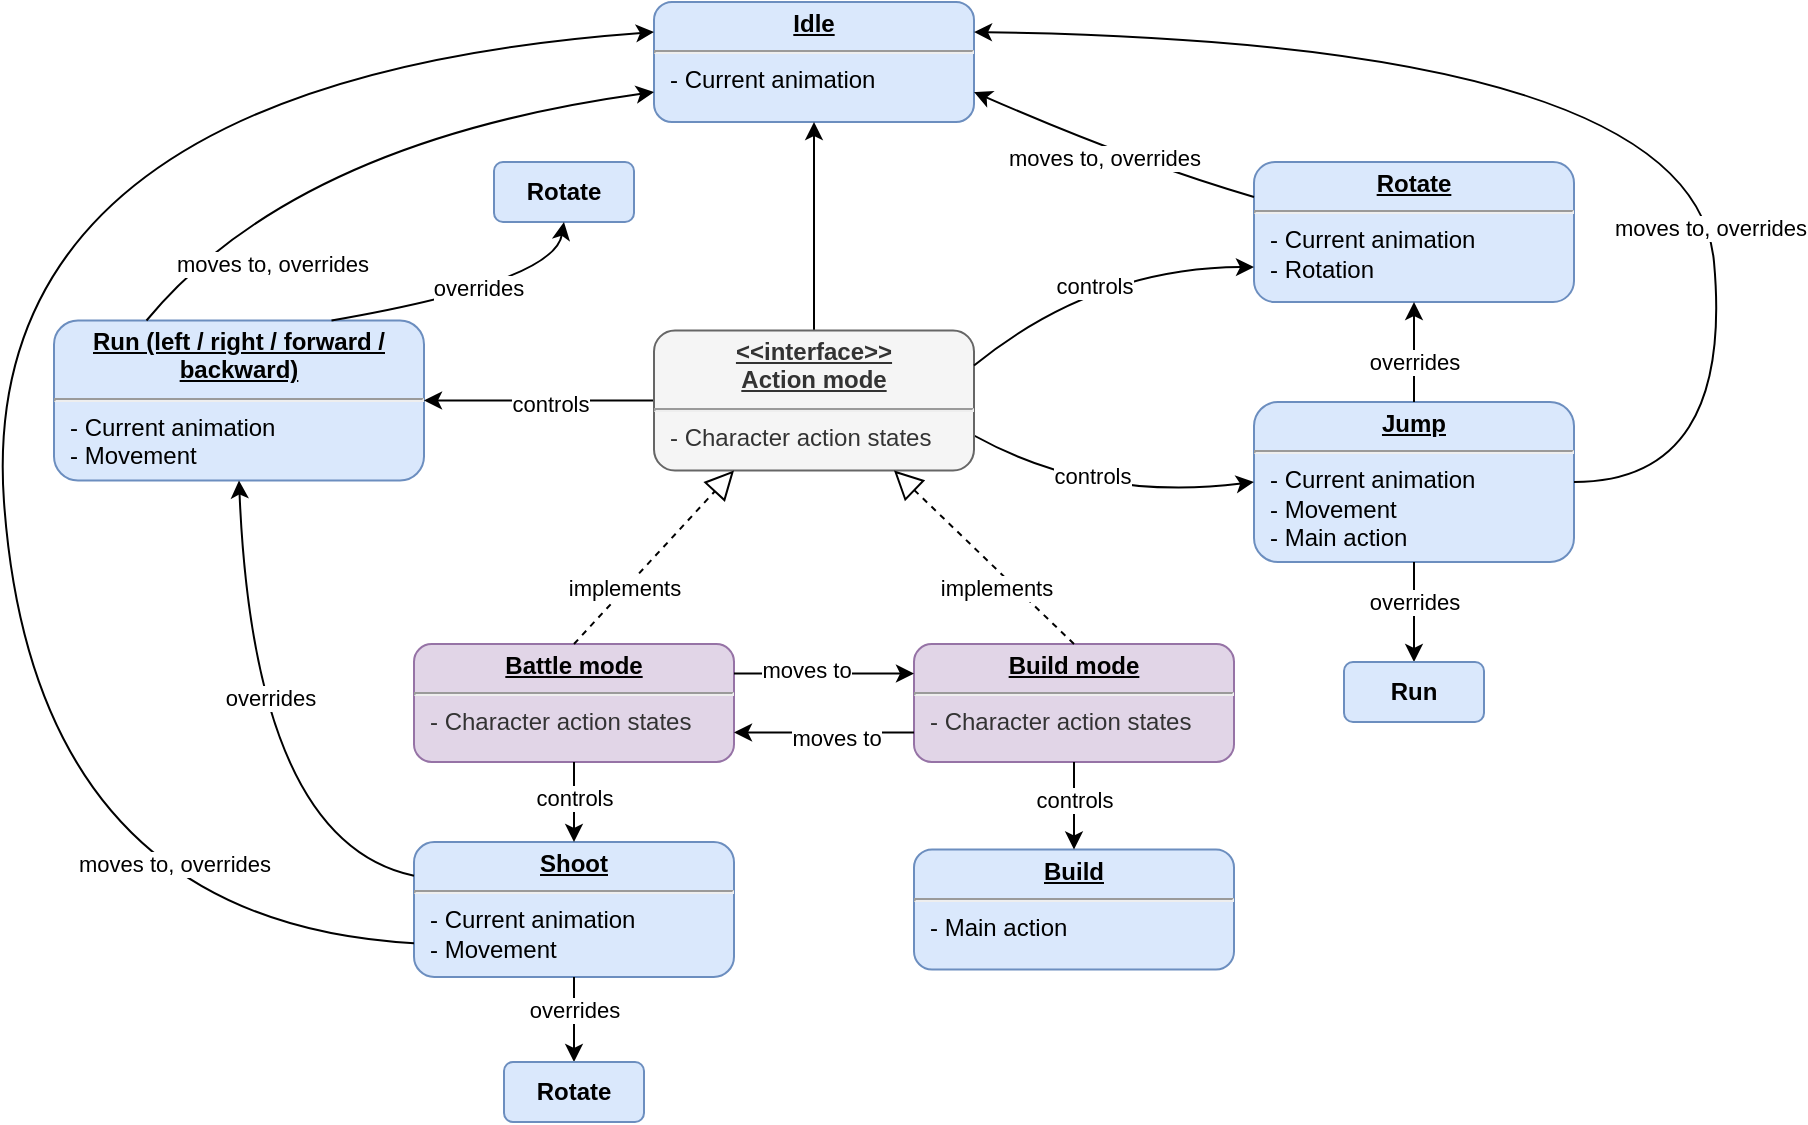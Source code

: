 <mxfile version="21.2.8" type="device">
  <diagram name="Page-1" id="5MRyM1B4O86g6Z81Auo5">
    <mxGraphModel dx="1784" dy="571" grid="1" gridSize="10" guides="1" tooltips="1" connect="1" arrows="1" fold="1" page="1" pageScale="1" pageWidth="850" pageHeight="1100" math="0" shadow="0">
      <root>
        <mxCell id="0" />
        <mxCell id="1" parent="0" />
        <mxCell id="eRERa5Lsyu-r3MJ0AZSr-32" value="&lt;p style=&quot;margin:0px;margin-top:4px;text-align:center;text-decoration:underline;&quot;&gt;&lt;b&gt;Idle&lt;/b&gt;&lt;/p&gt;&lt;hr&gt;&lt;p style=&quot;margin:0px;margin-left:8px;&quot;&gt;- Current animation&lt;/p&gt;" style="verticalAlign=top;align=left;overflow=fill;fontSize=12;fontFamily=Helvetica;html=1;whiteSpace=wrap;fillColor=#dae8fc;strokeColor=#6c8ebf;rounded=1;" parent="1" vertex="1">
          <mxGeometry x="-50" y="270" width="160" height="60" as="geometry" />
        </mxCell>
        <mxCell id="eRERa5Lsyu-r3MJ0AZSr-34" value="&lt;p style=&quot;margin:0px;margin-top:4px;text-align:center;text-decoration:underline;&quot;&gt;&lt;b&gt;Battle mode&lt;/b&gt;&lt;/p&gt;&lt;hr&gt;&lt;p style=&quot;border-color: var(--border-color); color: rgb(51, 51, 51); margin: 0px 0px 0px 8px;&quot;&gt;- Character action states&lt;/p&gt;" style="verticalAlign=top;align=left;overflow=fill;fontSize=12;fontFamily=Helvetica;html=1;whiteSpace=wrap;fillColor=#e1d5e7;strokeColor=#9673a6;rounded=1;" parent="1" vertex="1">
          <mxGeometry x="-170" y="591" width="160" height="59" as="geometry" />
        </mxCell>
        <mxCell id="eRERa5Lsyu-r3MJ0AZSr-35" value="&lt;p style=&quot;margin:0px;margin-top:4px;text-align:center;text-decoration:underline;&quot;&gt;&lt;b&gt;Build mode&lt;/b&gt;&lt;/p&gt;&lt;hr&gt;&lt;p style=&quot;border-color: var(--border-color); color: rgb(51, 51, 51); margin: 0px 0px 0px 8px;&quot;&gt;- Character action states&lt;br&gt;&lt;/p&gt;" style="verticalAlign=top;align=left;overflow=fill;fontSize=12;fontFamily=Helvetica;html=1;whiteSpace=wrap;fillColor=#e1d5e7;strokeColor=#9673a6;rounded=1;" parent="1" vertex="1">
          <mxGeometry x="80" y="591" width="160" height="59" as="geometry" />
        </mxCell>
        <mxCell id="eRERa5Lsyu-r3MJ0AZSr-36" value="&lt;p style=&quot;margin:0px;margin-top:4px;text-align:center;text-decoration:underline;&quot;&gt;&lt;b&gt;Shoot&lt;/b&gt;&lt;/p&gt;&lt;hr&gt;&lt;p style=&quot;margin:0px;margin-left:8px;&quot;&gt;- Current animation&lt;/p&gt;&lt;p style=&quot;margin:0px;margin-left:8px;&quot;&gt;- Movement&lt;/p&gt;" style="verticalAlign=top;align=left;overflow=fill;fontSize=12;fontFamily=Helvetica;html=1;whiteSpace=wrap;fillColor=#dae8fc;strokeColor=#6c8ebf;rounded=1;" parent="1" vertex="1">
          <mxGeometry x="-170" y="690" width="160" height="67.5" as="geometry" />
        </mxCell>
        <mxCell id="eRERa5Lsyu-r3MJ0AZSr-37" value="" style="endArrow=classic;html=1;curved=1;exitX=1;exitY=0.25;exitDx=0;exitDy=0;entryX=0;entryY=0.25;entryDx=0;entryDy=0;" parent="1" source="eRERa5Lsyu-r3MJ0AZSr-34" target="eRERa5Lsyu-r3MJ0AZSr-35" edge="1">
          <mxGeometry width="50" height="50" relative="1" as="geometry">
            <mxPoint x="513" y="719" as="sourcePoint" />
            <mxPoint x="468" y="719" as="targetPoint" />
            <Array as="points" />
          </mxGeometry>
        </mxCell>
        <mxCell id="6G9NcQz7HSlMD-h52d53-18" value="moves to" style="edgeLabel;html=1;align=center;verticalAlign=middle;resizable=0;points=[];" vertex="1" connectable="0" parent="eRERa5Lsyu-r3MJ0AZSr-37">
          <mxGeometry x="-0.508" y="2" relative="1" as="geometry">
            <mxPoint x="14" as="offset" />
          </mxGeometry>
        </mxCell>
        <mxCell id="eRERa5Lsyu-r3MJ0AZSr-38" value="" style="endArrow=classic;html=1;curved=1;exitX=0;exitY=0.75;exitDx=0;exitDy=0;entryX=1;entryY=0.75;entryDx=0;entryDy=0;" parent="1" source="eRERa5Lsyu-r3MJ0AZSr-35" target="eRERa5Lsyu-r3MJ0AZSr-34" edge="1">
          <mxGeometry width="50" height="50" relative="1" as="geometry">
            <mxPoint x="10" y="618" as="sourcePoint" />
            <mxPoint x="75" y="618" as="targetPoint" />
            <Array as="points" />
          </mxGeometry>
        </mxCell>
        <mxCell id="6G9NcQz7HSlMD-h52d53-19" value="moves to" style="edgeLabel;html=1;align=center;verticalAlign=middle;resizable=0;points=[];" vertex="1" connectable="0" parent="eRERa5Lsyu-r3MJ0AZSr-38">
          <mxGeometry x="0.415" y="2" relative="1" as="geometry">
            <mxPoint x="24" as="offset" />
          </mxGeometry>
        </mxCell>
        <mxCell id="eRERa5Lsyu-r3MJ0AZSr-39" value="&lt;p style=&quot;margin:0px;margin-top:4px;text-align:center;text-decoration:underline;&quot;&gt;&lt;b&gt;Run (left / right / forward / backward)&lt;/b&gt;&lt;/p&gt;&lt;hr&gt;&lt;p style=&quot;margin:0px;margin-left:8px;&quot;&gt;- Current animation&lt;/p&gt;&lt;p style=&quot;margin:0px;margin-left:8px;&quot;&gt;- Movement&lt;/p&gt;" style="verticalAlign=top;align=left;overflow=fill;fontSize=12;fontFamily=Helvetica;html=1;whiteSpace=wrap;fillColor=#dae8fc;strokeColor=#6c8ebf;rounded=1;" parent="1" vertex="1">
          <mxGeometry x="-350" y="429.25" width="185" height="80" as="geometry" />
        </mxCell>
        <mxCell id="eRERa5Lsyu-r3MJ0AZSr-40" value="" style="endArrow=classic;html=1;curved=1;exitX=0;exitY=0.5;exitDx=0;exitDy=0;entryX=1;entryY=0.5;entryDx=0;entryDy=0;" parent="1" source="eRERa5Lsyu-r3MJ0AZSr-46" target="eRERa5Lsyu-r3MJ0AZSr-39" edge="1">
          <mxGeometry width="50" height="50" relative="1" as="geometry">
            <mxPoint x="160" y="652" as="sourcePoint" />
            <mxPoint x="95" y="652" as="targetPoint" />
            <Array as="points" />
          </mxGeometry>
        </mxCell>
        <mxCell id="6G9NcQz7HSlMD-h52d53-17" value="controls" style="edgeLabel;html=1;align=center;verticalAlign=middle;resizable=0;points=[];" vertex="1" connectable="0" parent="eRERa5Lsyu-r3MJ0AZSr-40">
          <mxGeometry x="0.354" y="2" relative="1" as="geometry">
            <mxPoint x="26" y="-1" as="offset" />
          </mxGeometry>
        </mxCell>
        <mxCell id="eRERa5Lsyu-r3MJ0AZSr-41" value="" style="endArrow=classic;html=1;curved=1;exitX=0.5;exitY=1;exitDx=0;exitDy=0;entryX=0.5;entryY=0;entryDx=0;entryDy=0;" parent="1" source="eRERa5Lsyu-r3MJ0AZSr-34" target="eRERa5Lsyu-r3MJ0AZSr-36" edge="1">
          <mxGeometry width="50" height="50" relative="1" as="geometry">
            <mxPoint x="240" y="669" as="sourcePoint" />
            <mxPoint x="240" y="731" as="targetPoint" />
            <Array as="points" />
          </mxGeometry>
        </mxCell>
        <mxCell id="6G9NcQz7HSlMD-h52d53-20" value="controls" style="edgeLabel;html=1;align=center;verticalAlign=middle;resizable=0;points=[];" vertex="1" connectable="0" parent="eRERa5Lsyu-r3MJ0AZSr-41">
          <mxGeometry x="-0.464" y="1" relative="1" as="geometry">
            <mxPoint x="-1" y="7" as="offset" />
          </mxGeometry>
        </mxCell>
        <mxCell id="eRERa5Lsyu-r3MJ0AZSr-42" value="" style="endArrow=classic;html=1;curved=1;exitX=0.5;exitY=0;exitDx=0;exitDy=0;entryX=0.5;entryY=1;entryDx=0;entryDy=0;" parent="1" source="eRERa5Lsyu-r3MJ0AZSr-46" target="eRERa5Lsyu-r3MJ0AZSr-32" edge="1">
          <mxGeometry width="50" height="50" relative="1" as="geometry">
            <mxPoint x="240" y="669" as="sourcePoint" />
            <mxPoint x="240" y="731" as="targetPoint" />
            <Array as="points" />
          </mxGeometry>
        </mxCell>
        <mxCell id="eRERa5Lsyu-r3MJ0AZSr-43" value="&lt;p style=&quot;margin:0px;margin-top:4px;text-align:center;text-decoration:underline;&quot;&gt;&lt;b&gt;Jump&lt;/b&gt;&lt;/p&gt;&lt;hr&gt;&lt;p style=&quot;margin:0px;margin-left:8px;&quot;&gt;- Current animation&lt;/p&gt;&lt;p style=&quot;margin:0px;margin-left:8px;&quot;&gt;- Movement&lt;/p&gt;&lt;p style=&quot;margin:0px;margin-left:8px;&quot;&gt;- Main action&lt;/p&gt;" style="verticalAlign=top;align=left;overflow=fill;fontSize=12;fontFamily=Helvetica;html=1;whiteSpace=wrap;fillColor=#dae8fc;strokeColor=#6c8ebf;rounded=1;" parent="1" vertex="1">
          <mxGeometry x="250" y="470" width="160" height="80" as="geometry" />
        </mxCell>
        <mxCell id="eRERa5Lsyu-r3MJ0AZSr-44" value="" style="endArrow=classic;html=1;curved=1;exitX=1;exitY=0.75;exitDx=0;exitDy=0;entryX=0;entryY=0.5;entryDx=0;entryDy=0;" parent="1" source="eRERa5Lsyu-r3MJ0AZSr-46" target="eRERa5Lsyu-r3MJ0AZSr-43" edge="1">
          <mxGeometry width="50" height="50" relative="1" as="geometry">
            <mxPoint x="200" y="669" as="sourcePoint" />
            <mxPoint x="99" y="741" as="targetPoint" />
            <Array as="points">
              <mxPoint x="170" y="520" />
            </Array>
          </mxGeometry>
        </mxCell>
        <mxCell id="6G9NcQz7HSlMD-h52d53-16" value="controls" style="edgeLabel;html=1;align=center;verticalAlign=middle;resizable=0;points=[];" vertex="1" connectable="0" parent="eRERa5Lsyu-r3MJ0AZSr-44">
          <mxGeometry x="-0.306" y="5" relative="1" as="geometry">
            <mxPoint x="11" y="-1" as="offset" />
          </mxGeometry>
        </mxCell>
        <mxCell id="eRERa5Lsyu-r3MJ0AZSr-46" value="&lt;p style=&quot;margin:0px;margin-top:4px;text-align:center;text-decoration:underline;&quot;&gt;&lt;b&gt;&amp;lt;&amp;lt;interface&amp;gt;&amp;gt;&lt;br&gt;Action mode&lt;/b&gt;&lt;/p&gt;&lt;hr&gt;&lt;p style=&quot;margin:0px;margin-left:8px;&quot;&gt;- Character action states&lt;/p&gt;" style="verticalAlign=top;align=left;overflow=fill;fontSize=12;fontFamily=Helvetica;html=1;whiteSpace=wrap;fillColor=#f5f5f5;strokeColor=#666666;rounded=1;fontColor=#333333;" parent="1" vertex="1">
          <mxGeometry x="-50" y="434.25" width="160" height="70" as="geometry" />
        </mxCell>
        <mxCell id="eRERa5Lsyu-r3MJ0AZSr-49" value="" style="endArrow=block;dashed=1;endFill=0;endSize=12;html=1;rounded=0;entryX=0.25;entryY=1;entryDx=0;entryDy=0;exitX=0.5;exitY=0;exitDx=0;exitDy=0;" parent="1" source="eRERa5Lsyu-r3MJ0AZSr-34" target="eRERa5Lsyu-r3MJ0AZSr-46" edge="1">
          <mxGeometry width="160" relative="1" as="geometry">
            <mxPoint x="20" y="611" as="sourcePoint" />
            <mxPoint x="180" y="611" as="targetPoint" />
          </mxGeometry>
        </mxCell>
        <mxCell id="6G9NcQz7HSlMD-h52d53-22" value="implements" style="edgeLabel;html=1;align=center;verticalAlign=middle;resizable=0;points=[];" vertex="1" connectable="0" parent="eRERa5Lsyu-r3MJ0AZSr-49">
          <mxGeometry x="-0.365" y="1" relative="1" as="geometry">
            <mxPoint as="offset" />
          </mxGeometry>
        </mxCell>
        <mxCell id="eRERa5Lsyu-r3MJ0AZSr-50" value="" style="endArrow=block;dashed=1;endFill=0;endSize=12;html=1;rounded=0;entryX=0.75;entryY=1;entryDx=0;entryDy=0;exitX=0.5;exitY=0;exitDx=0;exitDy=0;" parent="1" source="eRERa5Lsyu-r3MJ0AZSr-35" target="eRERa5Lsyu-r3MJ0AZSr-46" edge="1">
          <mxGeometry width="160" relative="1" as="geometry">
            <mxPoint x="-70" y="601" as="sourcePoint" />
            <mxPoint y="539" as="targetPoint" />
          </mxGeometry>
        </mxCell>
        <mxCell id="6G9NcQz7HSlMD-h52d53-21" value="implements" style="edgeLabel;html=1;align=center;verticalAlign=middle;resizable=0;points=[];" vertex="1" connectable="0" parent="eRERa5Lsyu-r3MJ0AZSr-50">
          <mxGeometry x="-0.348" relative="1" as="geometry">
            <mxPoint x="-10" as="offset" />
          </mxGeometry>
        </mxCell>
        <mxCell id="6G9NcQz7HSlMD-h52d53-1" value="" style="endArrow=classic;html=1;curved=1;exitX=0.25;exitY=0;exitDx=0;exitDy=0;entryX=0;entryY=0.75;entryDx=0;entryDy=0;" edge="1" parent="1" source="eRERa5Lsyu-r3MJ0AZSr-39" target="eRERa5Lsyu-r3MJ0AZSr-32">
          <mxGeometry width="50" height="50" relative="1" as="geometry">
            <mxPoint x="40" y="451" as="sourcePoint" />
            <mxPoint x="40" y="401" as="targetPoint" />
            <Array as="points">
              <mxPoint x="-230" y="340" />
            </Array>
          </mxGeometry>
        </mxCell>
        <mxCell id="6G9NcQz7HSlMD-h52d53-14" value="moves to, overrides" style="edgeLabel;html=1;align=center;verticalAlign=middle;resizable=0;points=[];" vertex="1" connectable="0" parent="6G9NcQz7HSlMD-h52d53-1">
          <mxGeometry x="0.06" y="-6" relative="1" as="geometry">
            <mxPoint x="-53" y="61" as="offset" />
          </mxGeometry>
        </mxCell>
        <mxCell id="6G9NcQz7HSlMD-h52d53-2" value="&lt;p style=&quot;margin:0px;margin-top:4px;text-align:center;text-decoration:underline;&quot;&gt;&lt;b&gt;Rotate&lt;/b&gt;&lt;/p&gt;&lt;hr&gt;&lt;p style=&quot;margin:0px;margin-left:8px;&quot;&gt;- Current animation&lt;/p&gt;&lt;p style=&quot;margin:0px;margin-left:8px;&quot;&gt;- Rotation&lt;/p&gt;" style="verticalAlign=top;align=left;overflow=fill;fontSize=12;fontFamily=Helvetica;html=1;whiteSpace=wrap;fillColor=#dae8fc;strokeColor=#6c8ebf;rounded=1;" vertex="1" parent="1">
          <mxGeometry x="250" y="350" width="160" height="70" as="geometry" />
        </mxCell>
        <mxCell id="6G9NcQz7HSlMD-h52d53-3" value="" style="endArrow=classic;html=1;curved=1;exitX=1;exitY=0.25;exitDx=0;exitDy=0;entryX=0;entryY=0.75;entryDx=0;entryDy=0;" edge="1" parent="1" source="eRERa5Lsyu-r3MJ0AZSr-46" target="6G9NcQz7HSlMD-h52d53-2">
          <mxGeometry width="50" height="50" relative="1" as="geometry">
            <mxPoint x="120" y="495" as="sourcePoint" />
            <mxPoint x="250" y="550" as="targetPoint" />
            <Array as="points">
              <mxPoint x="170" y="403" />
            </Array>
          </mxGeometry>
        </mxCell>
        <mxCell id="6G9NcQz7HSlMD-h52d53-15" value="controls" style="edgeLabel;html=1;align=center;verticalAlign=middle;resizable=0;points=[];" vertex="1" connectable="0" parent="6G9NcQz7HSlMD-h52d53-3">
          <mxGeometry x="-0.012" y="-9" relative="1" as="geometry">
            <mxPoint as="offset" />
          </mxGeometry>
        </mxCell>
        <mxCell id="6G9NcQz7HSlMD-h52d53-4" value="" style="endArrow=classic;html=1;curved=1;exitX=0;exitY=0.75;exitDx=0;exitDy=0;entryX=0;entryY=0.25;entryDx=0;entryDy=0;" edge="1" parent="1" source="eRERa5Lsyu-r3MJ0AZSr-36" target="eRERa5Lsyu-r3MJ0AZSr-32">
          <mxGeometry width="50" height="50" relative="1" as="geometry">
            <mxPoint x="-197" y="439" as="sourcePoint" />
            <mxPoint x="-40" y="350" as="targetPoint" />
            <Array as="points">
              <mxPoint x="-360" y="730" />
              <mxPoint x="-390" y="310" />
            </Array>
          </mxGeometry>
        </mxCell>
        <mxCell id="6G9NcQz7HSlMD-h52d53-11" value="moves to, overrides" style="edgeLabel;html=1;align=center;verticalAlign=middle;resizable=0;points=[];" vertex="1" connectable="0" parent="6G9NcQz7HSlMD-h52d53-4">
          <mxGeometry x="-0.188" relative="1" as="geometry">
            <mxPoint x="84" y="166" as="offset" />
          </mxGeometry>
        </mxCell>
        <mxCell id="6G9NcQz7HSlMD-h52d53-5" value="" style="endArrow=classic;html=1;curved=1;entryX=1;entryY=0.75;entryDx=0;entryDy=0;exitX=0;exitY=0.25;exitDx=0;exitDy=0;" edge="1" parent="1" source="6G9NcQz7HSlMD-h52d53-2" target="eRERa5Lsyu-r3MJ0AZSr-32">
          <mxGeometry width="50" height="50" relative="1" as="geometry">
            <mxPoint x="220" y="370" as="sourcePoint" />
            <mxPoint x="260" y="400" as="targetPoint" />
            <Array as="points">
              <mxPoint x="190" y="350" />
            </Array>
          </mxGeometry>
        </mxCell>
        <mxCell id="6G9NcQz7HSlMD-h52d53-13" value="moves to, overrides" style="edgeLabel;html=1;align=center;verticalAlign=middle;resizable=0;points=[];" vertex="1" connectable="0" parent="6G9NcQz7HSlMD-h52d53-5">
          <mxGeometry x="0.034" y="4" relative="1" as="geometry">
            <mxPoint as="offset" />
          </mxGeometry>
        </mxCell>
        <mxCell id="6G9NcQz7HSlMD-h52d53-6" value="" style="endArrow=classic;html=1;curved=1;exitX=1;exitY=0.5;exitDx=0;exitDy=0;entryX=1;entryY=0.25;entryDx=0;entryDy=0;" edge="1" parent="1" source="eRERa5Lsyu-r3MJ0AZSr-43" target="eRERa5Lsyu-r3MJ0AZSr-32">
          <mxGeometry width="50" height="50" relative="1" as="geometry">
            <mxPoint x="120" y="509" as="sourcePoint" />
            <mxPoint x="180" y="280" as="targetPoint" />
            <Array as="points">
              <mxPoint x="490" y="510" />
              <mxPoint x="470" y="290" />
            </Array>
          </mxGeometry>
        </mxCell>
        <mxCell id="6G9NcQz7HSlMD-h52d53-12" value="moves to, overrides" style="edgeLabel;html=1;align=center;verticalAlign=middle;resizable=0;points=[];" vertex="1" connectable="0" parent="6G9NcQz7HSlMD-h52d53-6">
          <mxGeometry x="-0.371" y="1" relative="1" as="geometry">
            <mxPoint as="offset" />
          </mxGeometry>
        </mxCell>
        <mxCell id="6G9NcQz7HSlMD-h52d53-7" value="" style="endArrow=classic;html=1;curved=1;exitX=0;exitY=0.25;exitDx=0;exitDy=0;entryX=0.5;entryY=1;entryDx=0;entryDy=0;" edge="1" parent="1" source="eRERa5Lsyu-r3MJ0AZSr-36" target="eRERa5Lsyu-r3MJ0AZSr-39">
          <mxGeometry width="50" height="50" relative="1" as="geometry">
            <mxPoint x="-197" y="439" as="sourcePoint" />
            <mxPoint x="-40" y="365" as="targetPoint" />
            <Array as="points">
              <mxPoint x="-250" y="690" />
            </Array>
          </mxGeometry>
        </mxCell>
        <mxCell id="6G9NcQz7HSlMD-h52d53-8" value="overrides" style="edgeLabel;html=1;align=center;verticalAlign=middle;resizable=0;points=[];" vertex="1" connectable="0" parent="6G9NcQz7HSlMD-h52d53-7">
          <mxGeometry x="0.127" y="-17" relative="1" as="geometry">
            <mxPoint x="-6" y="-5" as="offset" />
          </mxGeometry>
        </mxCell>
        <mxCell id="6G9NcQz7HSlMD-h52d53-9" value="" style="endArrow=classic;html=1;curved=1;exitX=0.5;exitY=0;exitDx=0;exitDy=0;entryX=0.5;entryY=1;entryDx=0;entryDy=0;" edge="1" parent="1" source="eRERa5Lsyu-r3MJ0AZSr-43" target="6G9NcQz7HSlMD-h52d53-2">
          <mxGeometry width="50" height="50" relative="1" as="geometry">
            <mxPoint x="-150" y="767" as="sourcePoint" />
            <mxPoint x="-197" y="519" as="targetPoint" />
            <Array as="points" />
          </mxGeometry>
        </mxCell>
        <mxCell id="6G9NcQz7HSlMD-h52d53-10" value="overrides" style="edgeLabel;html=1;align=center;verticalAlign=middle;resizable=0;points=[];" vertex="1" connectable="0" parent="6G9NcQz7HSlMD-h52d53-9">
          <mxGeometry x="0.127" y="-17" relative="1" as="geometry">
            <mxPoint x="-17" y="8" as="offset" />
          </mxGeometry>
        </mxCell>
        <mxCell id="6G9NcQz7HSlMD-h52d53-26" value="&lt;b&gt;Rotate&lt;/b&gt;" style="rounded=1;whiteSpace=wrap;html=1;fillColor=#dae8fc;strokeColor=#6c8ebf;" vertex="1" parent="1">
          <mxGeometry x="-130" y="350" width="70" height="30" as="geometry" />
        </mxCell>
        <mxCell id="6G9NcQz7HSlMD-h52d53-27" value="" style="endArrow=classic;html=1;curved=1;exitX=0.75;exitY=0;exitDx=0;exitDy=0;entryX=0.5;entryY=1;entryDx=0;entryDy=0;" edge="1" parent="1" source="eRERa5Lsyu-r3MJ0AZSr-39" target="6G9NcQz7HSlMD-h52d53-26">
          <mxGeometry width="50" height="50" relative="1" as="geometry">
            <mxPoint x="340" y="480" as="sourcePoint" />
            <mxPoint x="340" y="430" as="targetPoint" />
            <Array as="points">
              <mxPoint x="-100" y="410" />
            </Array>
          </mxGeometry>
        </mxCell>
        <mxCell id="6G9NcQz7HSlMD-h52d53-28" value="overrides" style="edgeLabel;html=1;align=center;verticalAlign=middle;resizable=0;points=[];" vertex="1" connectable="0" parent="6G9NcQz7HSlMD-h52d53-27">
          <mxGeometry x="0.127" y="-17" relative="1" as="geometry">
            <mxPoint x="-10" y="-19" as="offset" />
          </mxGeometry>
        </mxCell>
        <mxCell id="6G9NcQz7HSlMD-h52d53-29" value="" style="endArrow=classic;html=1;curved=1;exitX=0.5;exitY=1;exitDx=0;exitDy=0;entryX=0.5;entryY=0;entryDx=0;entryDy=0;" edge="1" target="6G9NcQz7HSlMD-h52d53-31" parent="1" source="eRERa5Lsyu-r3MJ0AZSr-43">
          <mxGeometry width="50" height="50" relative="1" as="geometry">
            <mxPoint x="480" y="709" as="sourcePoint" />
            <mxPoint x="981" y="710" as="targetPoint" />
            <Array as="points" />
          </mxGeometry>
        </mxCell>
        <mxCell id="6G9NcQz7HSlMD-h52d53-30" value="overrides" style="edgeLabel;html=1;align=center;verticalAlign=middle;resizable=0;points=[];" vertex="1" connectable="0" parent="6G9NcQz7HSlMD-h52d53-29">
          <mxGeometry x="0.127" y="-17" relative="1" as="geometry">
            <mxPoint x="17" y="-8" as="offset" />
          </mxGeometry>
        </mxCell>
        <mxCell id="6G9NcQz7HSlMD-h52d53-31" value="&lt;b&gt;Run&lt;/b&gt;" style="rounded=1;whiteSpace=wrap;html=1;fillColor=#dae8fc;strokeColor=#6c8ebf;" vertex="1" parent="1">
          <mxGeometry x="295" y="600" width="70" height="30" as="geometry" />
        </mxCell>
        <mxCell id="6G9NcQz7HSlMD-h52d53-32" value="" style="endArrow=classic;html=1;curved=1;exitX=0.5;exitY=1;exitDx=0;exitDy=0;entryX=0.5;entryY=0;entryDx=0;entryDy=0;" edge="1" target="6G9NcQz7HSlMD-h52d53-34" parent="1" source="eRERa5Lsyu-r3MJ0AZSr-36">
          <mxGeometry width="50" height="50" relative="1" as="geometry">
            <mxPoint x="105" y="757.5" as="sourcePoint" />
            <mxPoint x="756" y="917.5" as="targetPoint" />
            <Array as="points" />
          </mxGeometry>
        </mxCell>
        <mxCell id="6G9NcQz7HSlMD-h52d53-33" value="overrides" style="edgeLabel;html=1;align=center;verticalAlign=middle;resizable=0;points=[];" vertex="1" connectable="0" parent="6G9NcQz7HSlMD-h52d53-32">
          <mxGeometry x="0.127" y="-17" relative="1" as="geometry">
            <mxPoint x="17" y="-8" as="offset" />
          </mxGeometry>
        </mxCell>
        <mxCell id="6G9NcQz7HSlMD-h52d53-34" value="&lt;b&gt;Rotate&lt;/b&gt;" style="rounded=1;whiteSpace=wrap;html=1;fillColor=#dae8fc;strokeColor=#6c8ebf;" vertex="1" parent="1">
          <mxGeometry x="-125" y="800" width="70" height="30" as="geometry" />
        </mxCell>
        <mxCell id="6G9NcQz7HSlMD-h52d53-36" value="&lt;p style=&quot;margin:0px;margin-top:4px;text-align:center;text-decoration:underline;&quot;&gt;&lt;b&gt;Build&lt;/b&gt;&lt;/p&gt;&lt;hr&gt;&lt;p style=&quot;margin:0px;margin-left:8px;&quot;&gt;- Main action&lt;/p&gt;" style="verticalAlign=top;align=left;overflow=fill;fontSize=12;fontFamily=Helvetica;html=1;whiteSpace=wrap;fillColor=#dae8fc;strokeColor=#6c8ebf;rounded=1;" vertex="1" parent="1">
          <mxGeometry x="80" y="693.75" width="160" height="60" as="geometry" />
        </mxCell>
        <mxCell id="6G9NcQz7HSlMD-h52d53-37" value="" style="endArrow=classic;html=1;curved=1;exitX=0.5;exitY=1;exitDx=0;exitDy=0;entryX=0.5;entryY=0;entryDx=0;entryDy=0;" edge="1" parent="1" source="eRERa5Lsyu-r3MJ0AZSr-35" target="6G9NcQz7HSlMD-h52d53-36">
          <mxGeometry width="50" height="50" relative="1" as="geometry">
            <mxPoint x="-80" y="660" as="sourcePoint" />
            <mxPoint x="-80" y="700" as="targetPoint" />
            <Array as="points" />
          </mxGeometry>
        </mxCell>
        <mxCell id="6G9NcQz7HSlMD-h52d53-38" value="controls" style="edgeLabel;html=1;align=center;verticalAlign=middle;resizable=0;points=[];" vertex="1" connectable="0" parent="6G9NcQz7HSlMD-h52d53-37">
          <mxGeometry x="-0.464" y="1" relative="1" as="geometry">
            <mxPoint x="-1" y="7" as="offset" />
          </mxGeometry>
        </mxCell>
      </root>
    </mxGraphModel>
  </diagram>
</mxfile>
